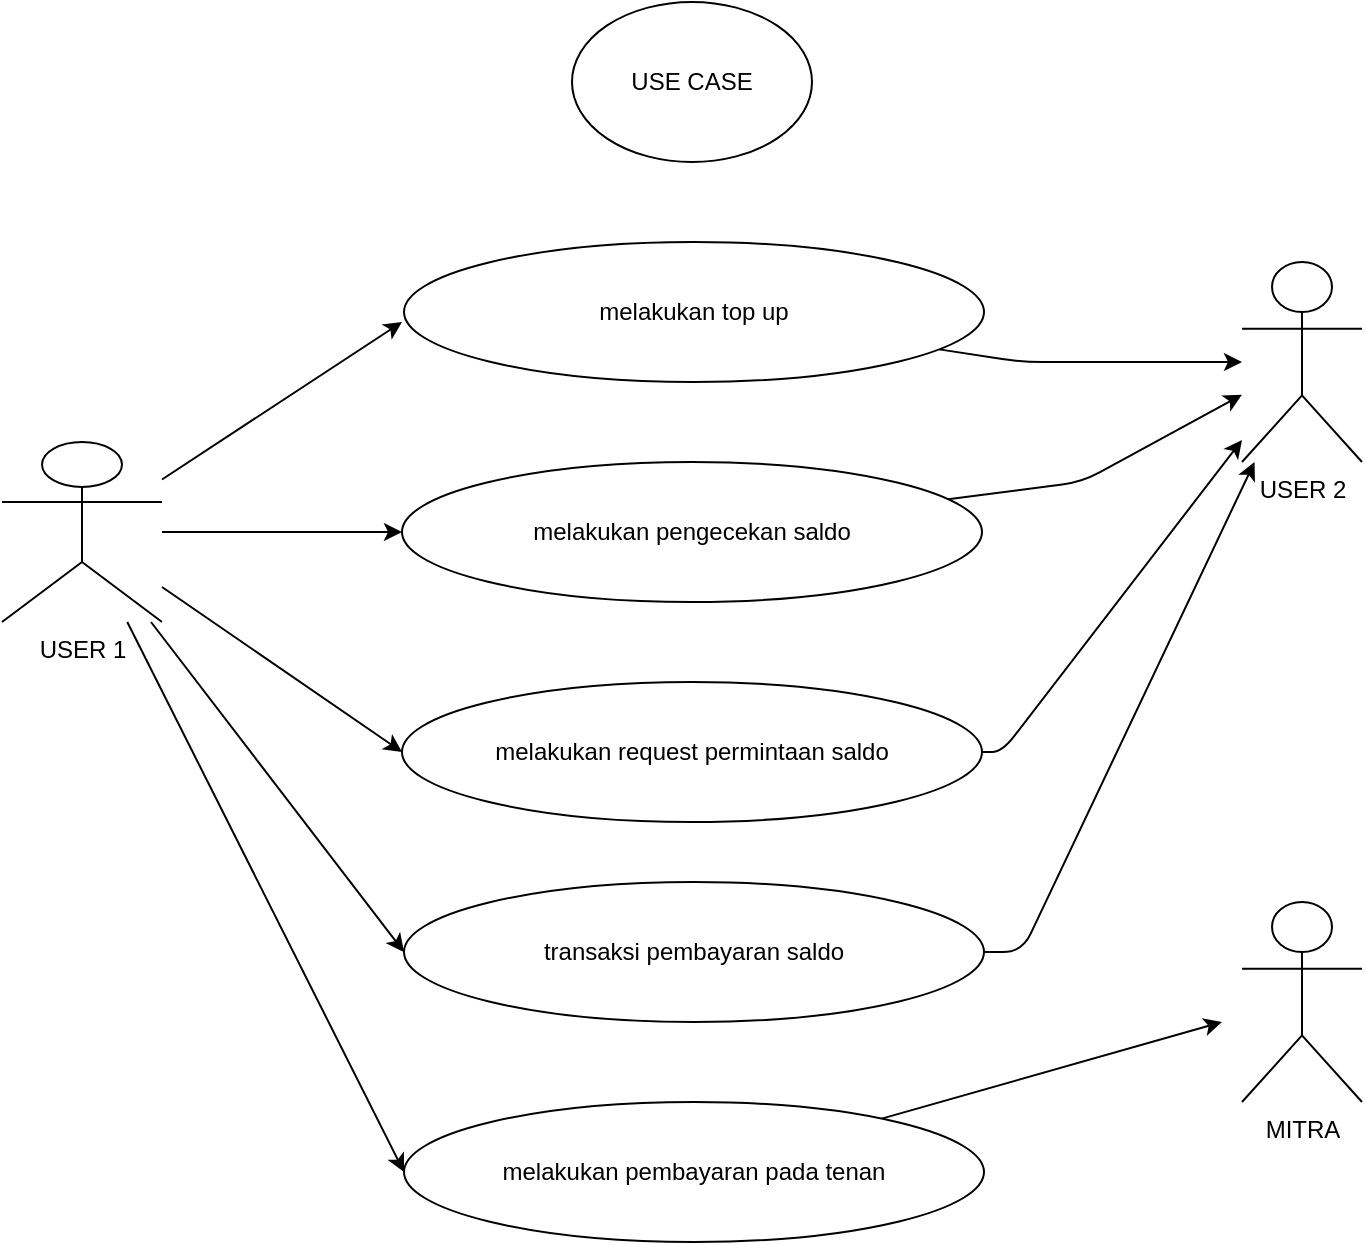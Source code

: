 <mxfile>
    <diagram id="E4hWQApY7OLGdTBWOhPT" name="Page-1">
        <mxGraphModel dx="629" dy="718" grid="1" gridSize="10" guides="1" tooltips="1" connect="1" arrows="1" fold="1" page="1" pageScale="1" pageWidth="850" pageHeight="1100" math="0" shadow="0">
            <root>
                <mxCell id="0"/>
                <mxCell id="1" parent="0"/>
                <mxCell id="13" style="edgeStyle=none;html=1;" parent="1" source="khD7D9hp5t6GPeSjJRt7-3" target="11" edge="1">
                    <mxGeometry relative="1" as="geometry">
                        <Array as="points">
                            <mxPoint x="630" y="440"/>
                        </Array>
                    </mxGeometry>
                </mxCell>
                <mxCell id="khD7D9hp5t6GPeSjJRt7-3" value="melakukan top up" style="ellipse;whiteSpace=wrap;html=1;" parent="1" vertex="1">
                    <mxGeometry x="321" y="380" width="290" height="70" as="geometry"/>
                </mxCell>
                <mxCell id="3" style="edgeStyle=none;html=1;entryX=0;entryY=0.5;entryDx=0;entryDy=0;" parent="1" source="khD7D9hp5t6GPeSjJRt7-4" target="2" edge="1">
                    <mxGeometry relative="1" as="geometry"/>
                </mxCell>
                <mxCell id="4" style="edgeStyle=none;html=1;entryX=0;entryY=0.5;entryDx=0;entryDy=0;" parent="1" source="khD7D9hp5t6GPeSjJRt7-4" target="khD7D9hp5t6GPeSjJRt7-7" edge="1">
                    <mxGeometry relative="1" as="geometry"/>
                </mxCell>
                <mxCell id="5" style="edgeStyle=none;html=1;" parent="1" source="khD7D9hp5t6GPeSjJRt7-4" edge="1">
                    <mxGeometry relative="1" as="geometry">
                        <mxPoint x="320" y="420" as="targetPoint"/>
                    </mxGeometry>
                </mxCell>
                <mxCell id="6" style="edgeStyle=none;html=1;entryX=0;entryY=0.5;entryDx=0;entryDy=0;" parent="1" source="khD7D9hp5t6GPeSjJRt7-4" target="khD7D9hp5t6GPeSjJRt7-6" edge="1">
                    <mxGeometry relative="1" as="geometry"/>
                </mxCell>
                <mxCell id="19" style="edgeStyle=none;html=1;entryX=0;entryY=0.5;entryDx=0;entryDy=0;" parent="1" source="khD7D9hp5t6GPeSjJRt7-4" target="18" edge="1">
                    <mxGeometry relative="1" as="geometry"/>
                </mxCell>
                <mxCell id="khD7D9hp5t6GPeSjJRt7-4" value="USER 1" style="shape=umlActor;verticalLabelPosition=bottom;verticalAlign=top;html=1;outlineConnect=0;" parent="1" vertex="1">
                    <mxGeometry x="120" y="480" width="80" height="90" as="geometry"/>
                </mxCell>
                <mxCell id="14" style="edgeStyle=none;html=1;" parent="1" source="khD7D9hp5t6GPeSjJRt7-6" target="11" edge="1">
                    <mxGeometry relative="1" as="geometry">
                        <Array as="points">
                            <mxPoint x="660" y="500"/>
                        </Array>
                    </mxGeometry>
                </mxCell>
                <mxCell id="khD7D9hp5t6GPeSjJRt7-6" value="melakukan pengecekan saldo" style="ellipse;whiteSpace=wrap;html=1;" parent="1" vertex="1">
                    <mxGeometry x="320" y="490" width="290" height="70" as="geometry"/>
                </mxCell>
                <mxCell id="15" style="edgeStyle=none;html=1;" parent="1" source="khD7D9hp5t6GPeSjJRt7-7" target="11" edge="1">
                    <mxGeometry relative="1" as="geometry">
                        <Array as="points">
                            <mxPoint x="620" y="635"/>
                        </Array>
                    </mxGeometry>
                </mxCell>
                <mxCell id="khD7D9hp5t6GPeSjJRt7-7" value="melakukan request permintaan saldo" style="ellipse;whiteSpace=wrap;html=1;" parent="1" vertex="1">
                    <mxGeometry x="320" y="600" width="290" height="70" as="geometry"/>
                </mxCell>
                <mxCell id="khD7D9hp5t6GPeSjJRt7-17" value="USE CASE" style="ellipse;whiteSpace=wrap;html=1;" parent="1" vertex="1">
                    <mxGeometry x="405" y="260" width="120" height="80" as="geometry"/>
                </mxCell>
                <mxCell id="16" style="edgeStyle=none;html=1;" parent="1" source="2" edge="1">
                    <mxGeometry relative="1" as="geometry">
                        <mxPoint x="730" y="770" as="targetPoint"/>
                    </mxGeometry>
                </mxCell>
                <mxCell id="2" value="melakukan pembayaran pada tenan" style="ellipse;whiteSpace=wrap;html=1;" parent="1" vertex="1">
                    <mxGeometry x="321" y="810" width="290" height="70" as="geometry"/>
                </mxCell>
                <mxCell id="11" value="USER 2" style="shape=umlActor;verticalLabelPosition=bottom;verticalAlign=top;html=1;outlineConnect=0;" parent="1" vertex="1">
                    <mxGeometry x="740" y="390" width="60" height="100" as="geometry"/>
                </mxCell>
                <mxCell id="12" value="MITRA" style="shape=umlActor;verticalLabelPosition=bottom;verticalAlign=top;html=1;outlineConnect=0;" parent="1" vertex="1">
                    <mxGeometry x="740" y="710" width="60" height="100" as="geometry"/>
                </mxCell>
                <mxCell id="20" style="edgeStyle=none;html=1;" parent="1" source="18" target="11" edge="1">
                    <mxGeometry relative="1" as="geometry">
                        <Array as="points">
                            <mxPoint x="630" y="735"/>
                        </Array>
                    </mxGeometry>
                </mxCell>
                <mxCell id="18" value="transaksi pembayaran saldo" style="ellipse;whiteSpace=wrap;html=1;" parent="1" vertex="1">
                    <mxGeometry x="321" y="700" width="290" height="70" as="geometry"/>
                </mxCell>
            </root>
        </mxGraphModel>
    </diagram>
</mxfile>